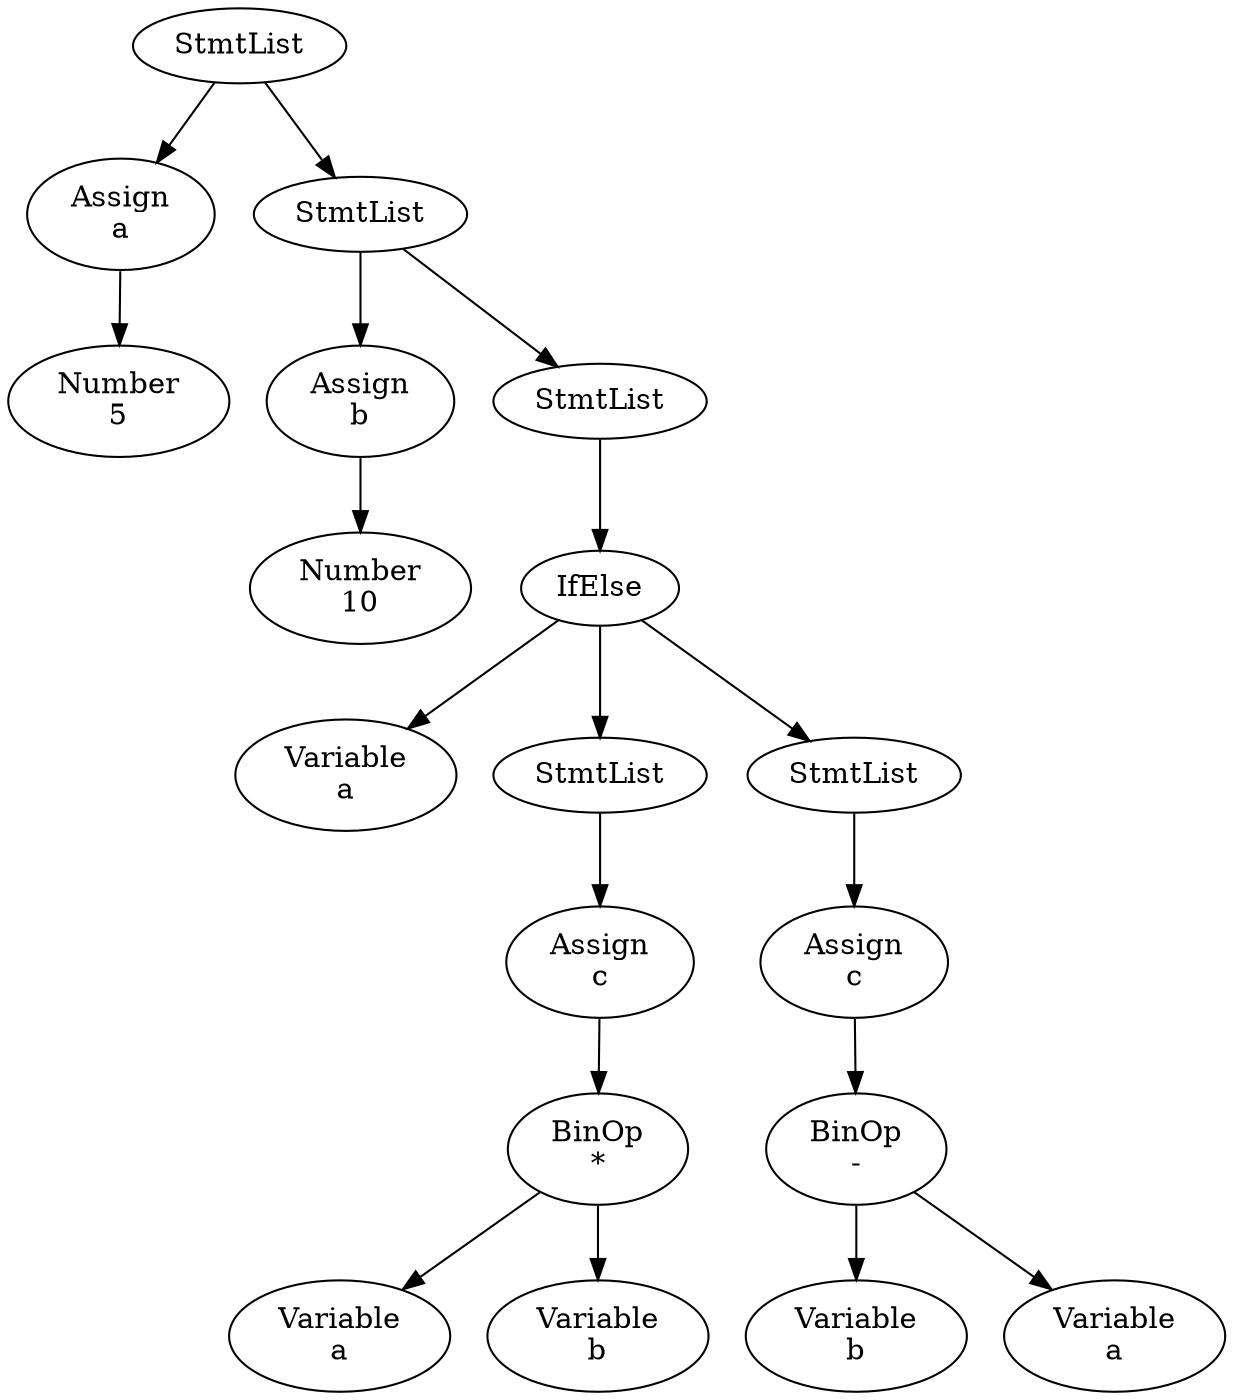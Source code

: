 digraph AST {
  node0 [label="StmtList"];
  node1 [label="Assign\na"];
  node0 -> node1;
  node2 [label="Number\n5"];
  node1 -> node2;
  node3 [label="StmtList"];
  node0 -> node3;
  node4 [label="Assign\nb"];
  node3 -> node4;
  node5 [label="Number\n10"];
  node4 -> node5;
  node6 [label="StmtList"];
  node3 -> node6;
  node7 [label="IfElse"];
  node6 -> node7;
  node8 [label="Variable\na"];
  node7 -> node8;
  node9 [label="StmtList"];
  node7 -> node9;
  node10 [label="Assign\nc"];
  node9 -> node10;
  node11 [label="BinOp\n*"];
  node10 -> node11;
  node12 [label="Variable\na"];
  node11 -> node12;
  node13 [label="Variable\nb"];
  node11 -> node13;
  node14 [label="StmtList"];
  node7 -> node14;
  node15 [label="Assign\nc"];
  node14 -> node15;
  node16 [label="BinOp\n-"];
  node15 -> node16;
  node17 [label="Variable\nb"];
  node16 -> node17;
  node18 [label="Variable\na"];
  node16 -> node18;
}
